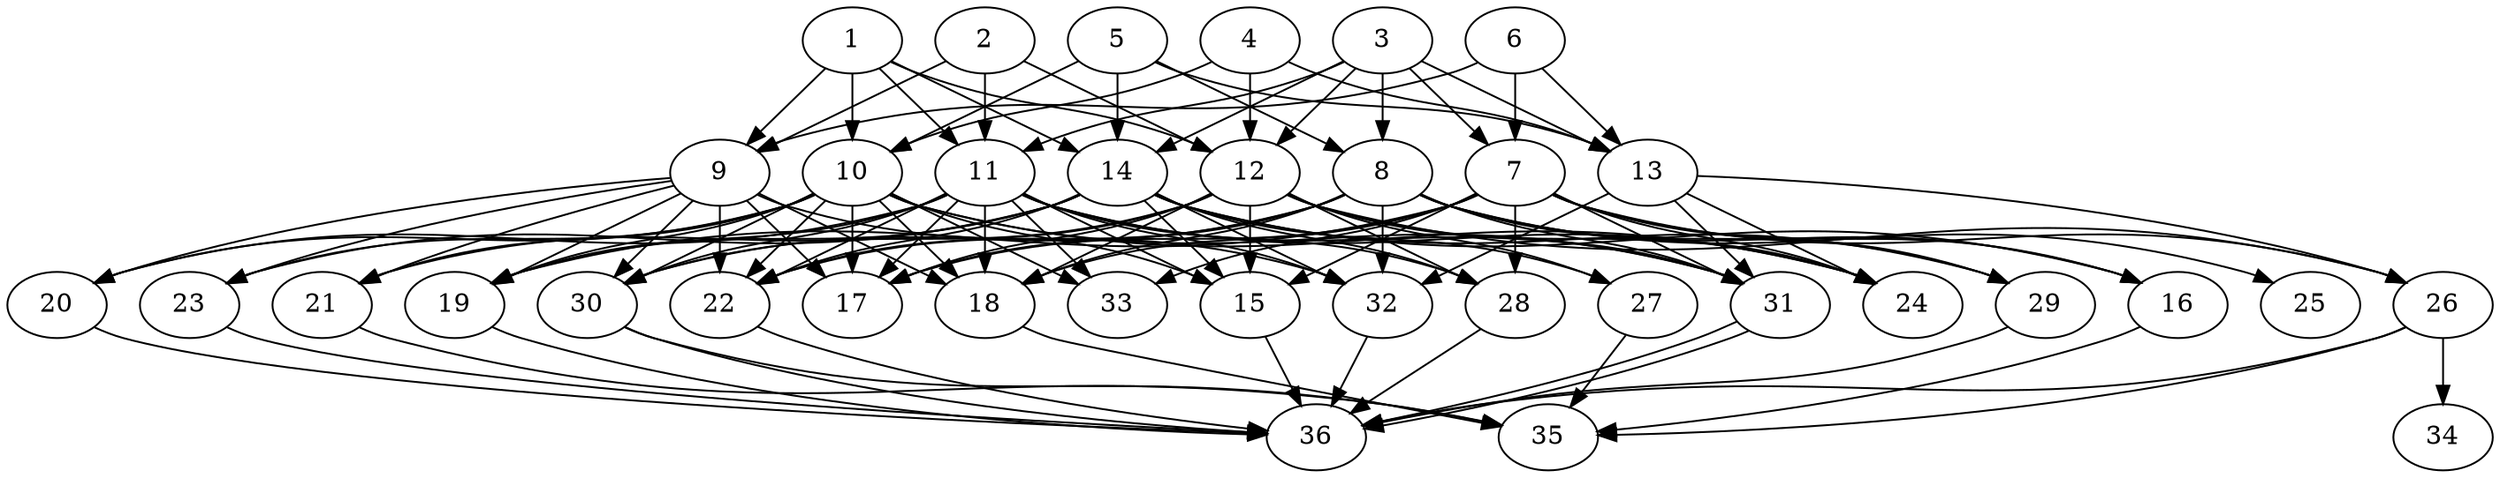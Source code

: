 // DAG (tier=3-complex, mode=compute, n=36, ccr=0.485, fat=0.787, density=0.745, regular=0.254, jump=0.283, mindata=1048576, maxdata=16777216)
// DAG automatically generated by daggen at Sun Aug 24 16:33:34 2025
// /home/ermia/Project/Environments/daggen/bin/daggen --dot --ccr 0.485 --fat 0.787 --regular 0.254 --density 0.745 --jump 0.283 --mindata 1048576 --maxdata 16777216 -n 36 
digraph G {
  1 [size="347848976135637434368", alpha="0.10", expect_size="173924488067818717184"]
  1 -> 9 [size ="395685807521792"]
  1 -> 10 [size ="395685807521792"]
  1 -> 11 [size ="395685807521792"]
  1 -> 12 [size ="395685807521792"]
  1 -> 14 [size ="395685807521792"]
  2 [size="99586247253826224", alpha="0.17", expect_size="49793123626913112"]
  2 -> 9 [size ="93916472803328"]
  2 -> 11 [size ="93916472803328"]
  2 -> 12 [size ="93916472803328"]
  3 [size="43064614839342071808", alpha="0.19", expect_size="21532307419671035904"]
  3 -> 7 [size ="98288724344832"]
  3 -> 8 [size ="98288724344832"]
  3 -> 11 [size ="98288724344832"]
  3 -> 12 [size ="98288724344832"]
  3 -> 13 [size ="98288724344832"]
  3 -> 14 [size ="98288724344832"]
  4 [size="10433877394368304", alpha="0.09", expect_size="5216938697184152"]
  4 -> 10 [size ="719613750935552"]
  4 -> 12 [size ="719613750935552"]
  4 -> 13 [size ="719613750935552"]
  5 [size="181831566935015936", alpha="0.19", expect_size="90915783467507968"]
  5 -> 8 [size ="80147118030848"]
  5 -> 10 [size ="80147118030848"]
  5 -> 13 [size ="80147118030848"]
  5 -> 14 [size ="80147118030848"]
  6 [size="71108611854353808", alpha="0.11", expect_size="35554305927176904"]
  6 -> 7 [size ="1239978566746112"]
  6 -> 9 [size ="1239978566746112"]
  6 -> 13 [size ="1239978566746112"]
  7 [size="90100487671143989248", alpha="0.06", expect_size="45050243835571994624"]
  7 -> 15 [size ="160783476457472"]
  7 -> 16 [size ="160783476457472"]
  7 -> 17 [size ="160783476457472"]
  7 -> 18 [size ="160783476457472"]
  7 -> 19 [size ="160783476457472"]
  7 -> 24 [size ="160783476457472"]
  7 -> 26 [size ="160783476457472"]
  7 -> 28 [size ="160783476457472"]
  7 -> 29 [size ="160783476457472"]
  7 -> 31 [size ="160783476457472"]
  7 -> 33 [size ="160783476457472"]
  8 [size="733317173847828736", alpha="0.19", expect_size="366658586923914368"]
  8 -> 16 [size ="822499692511232"]
  8 -> 17 [size ="822499692511232"]
  8 -> 18 [size ="822499692511232"]
  8 -> 22 [size ="822499692511232"]
  8 -> 24 [size ="822499692511232"]
  8 -> 25 [size ="822499692511232"]
  8 -> 29 [size ="822499692511232"]
  8 -> 30 [size ="822499692511232"]
  8 -> 31 [size ="822499692511232"]
  8 -> 32 [size ="822499692511232"]
  9 [size="1949883208942101504", alpha="0.14", expect_size="974941604471050752"]
  9 -> 17 [size ="717284779753472"]
  9 -> 18 [size ="717284779753472"]
  9 -> 19 [size ="717284779753472"]
  9 -> 20 [size ="717284779753472"]
  9 -> 21 [size ="717284779753472"]
  9 -> 22 [size ="717284779753472"]
  9 -> 23 [size ="717284779753472"]
  9 -> 30 [size ="717284779753472"]
  9 -> 32 [size ="717284779753472"]
  10 [size="5174536292034502", alpha="0.07", expect_size="2587268146017251"]
  10 -> 15 [size ="138342582714368"]
  10 -> 17 [size ="138342582714368"]
  10 -> 18 [size ="138342582714368"]
  10 -> 19 [size ="138342582714368"]
  10 -> 20 [size ="138342582714368"]
  10 -> 21 [size ="138342582714368"]
  10 -> 22 [size ="138342582714368"]
  10 -> 23 [size ="138342582714368"]
  10 -> 24 [size ="138342582714368"]
  10 -> 30 [size ="138342582714368"]
  10 -> 31 [size ="138342582714368"]
  10 -> 33 [size ="138342582714368"]
  11 [size="52201981677578600", alpha="0.07", expect_size="26100990838789300"]
  11 -> 15 [size ="1457647509307392"]
  11 -> 17 [size ="1457647509307392"]
  11 -> 18 [size ="1457647509307392"]
  11 -> 19 [size ="1457647509307392"]
  11 -> 20 [size ="1457647509307392"]
  11 -> 22 [size ="1457647509307392"]
  11 -> 24 [size ="1457647509307392"]
  11 -> 28 [size ="1457647509307392"]
  11 -> 30 [size ="1457647509307392"]
  11 -> 31 [size ="1457647509307392"]
  11 -> 32 [size ="1457647509307392"]
  11 -> 33 [size ="1457647509307392"]
  12 [size="1220048878707933184000", alpha="0.15", expect_size="610024439353966592000"]
  12 -> 15 [size ="913429023948800"]
  12 -> 17 [size ="913429023948800"]
  12 -> 18 [size ="913429023948800"]
  12 -> 22 [size ="913429023948800"]
  12 -> 24 [size ="913429023948800"]
  12 -> 26 [size ="913429023948800"]
  12 -> 27 [size ="913429023948800"]
  12 -> 28 [size ="913429023948800"]
  12 -> 30 [size ="913429023948800"]
  12 -> 31 [size ="913429023948800"]
  13 [size="64631233007209368", alpha="0.11", expect_size="32315616503604684"]
  13 -> 24 [size ="1577447275364352"]
  13 -> 26 [size ="1577447275364352"]
  13 -> 31 [size ="1577447275364352"]
  13 -> 32 [size ="1577447275364352"]
  14 [size="814600576667945600", alpha="0.14", expect_size="407300288333972800"]
  14 -> 15 [size ="569842872614912"]
  14 -> 16 [size ="569842872614912"]
  14 -> 19 [size ="569842872614912"]
  14 -> 21 [size ="569842872614912"]
  14 -> 22 [size ="569842872614912"]
  14 -> 23 [size ="569842872614912"]
  14 -> 27 [size ="569842872614912"]
  14 -> 28 [size ="569842872614912"]
  14 -> 29 [size ="569842872614912"]
  14 -> 32 [size ="569842872614912"]
  15 [size="3216442051268190208", alpha="0.08", expect_size="1608221025634095104"]
  15 -> 36 [size ="1493695136268288"]
  16 [size="3170904518385888919552", alpha="0.08", expect_size="1585452259192944459776"]
  16 -> 35 [size ="1726680947228672"]
  17 [size="115131193318041488", alpha="0.04", expect_size="57565596659020744"]
  18 [size="564097920845650304", alpha="0.02", expect_size="282048960422825152"]
  18 -> 35 [size ="288159766151168"]
  19 [size="29604112487430488064", alpha="0.15", expect_size="14802056243715244032"]
  19 -> 36 [size ="76558135984128"]
  20 [size="34316027882688192", alpha="0.14", expect_size="17158013941344096"]
  20 -> 36 [size ="1685766073745408"]
  21 [size="1272839403350136064", alpha="0.06", expect_size="636419701675068032"]
  21 -> 35 [size ="1518874382041088"]
  22 [size="22897377444650100", alpha="0.08", expect_size="11448688722325050"]
  22 -> 36 [size ="839196377874432"]
  23 [size="1935403867713830912", alpha="0.18", expect_size="967701933856915456"]
  23 -> 36 [size ="12424275034112"]
  24 [size="464124302806598", alpha="0.01", expect_size="232062151403299"]
  25 [size="2519385551310990848", alpha="0.04", expect_size="1259692775655495424"]
  26 [size="1468482604498944000", alpha="0.03", expect_size="734241302249472000"]
  26 -> 34 [size ="10335603916800"]
  26 -> 35 [size ="10335603916800"]
  26 -> 36 [size ="10335603916800"]
  27 [size="2080486844327773696", alpha="0.09", expect_size="1040243422163886848"]
  27 -> 35 [size ="890638778236928"]
  28 [size="61097683395949480", alpha="0.16", expect_size="30548841697974740"]
  28 -> 36 [size ="2133815258513408"]
  29 [size="873459628862603264000", alpha="0.03", expect_size="436729814431301632000"]
  29 -> 36 [size ="731001965772800"]
  30 [size="1898428676463669542912", alpha="0.15", expect_size="949214338231834771456"]
  30 -> 35 [size ="1226552599642112"]
  30 -> 36 [size ="1226552599642112"]
  31 [size="10341652593309960", alpha="0.01", expect_size="5170826296654980"]
  31 -> 36 [size ="10863616458752"]
  31 -> 36 [size ="10863616458752"]
  32 [size="23412840754906468", alpha="0.06", expect_size="11706420377453234"]
  32 -> 36 [size ="402397130129408"]
  33 [size="6269906852955824", alpha="0.05", expect_size="3134953426477912"]
  34 [size="4492185228325176", alpha="0.15", expect_size="2246092614162588"]
  35 [size="18600006924392344", alpha="0.11", expect_size="9300003462196172"]
  36 [size="28421652833862716", alpha="0.04", expect_size="14210826416931358"]
}